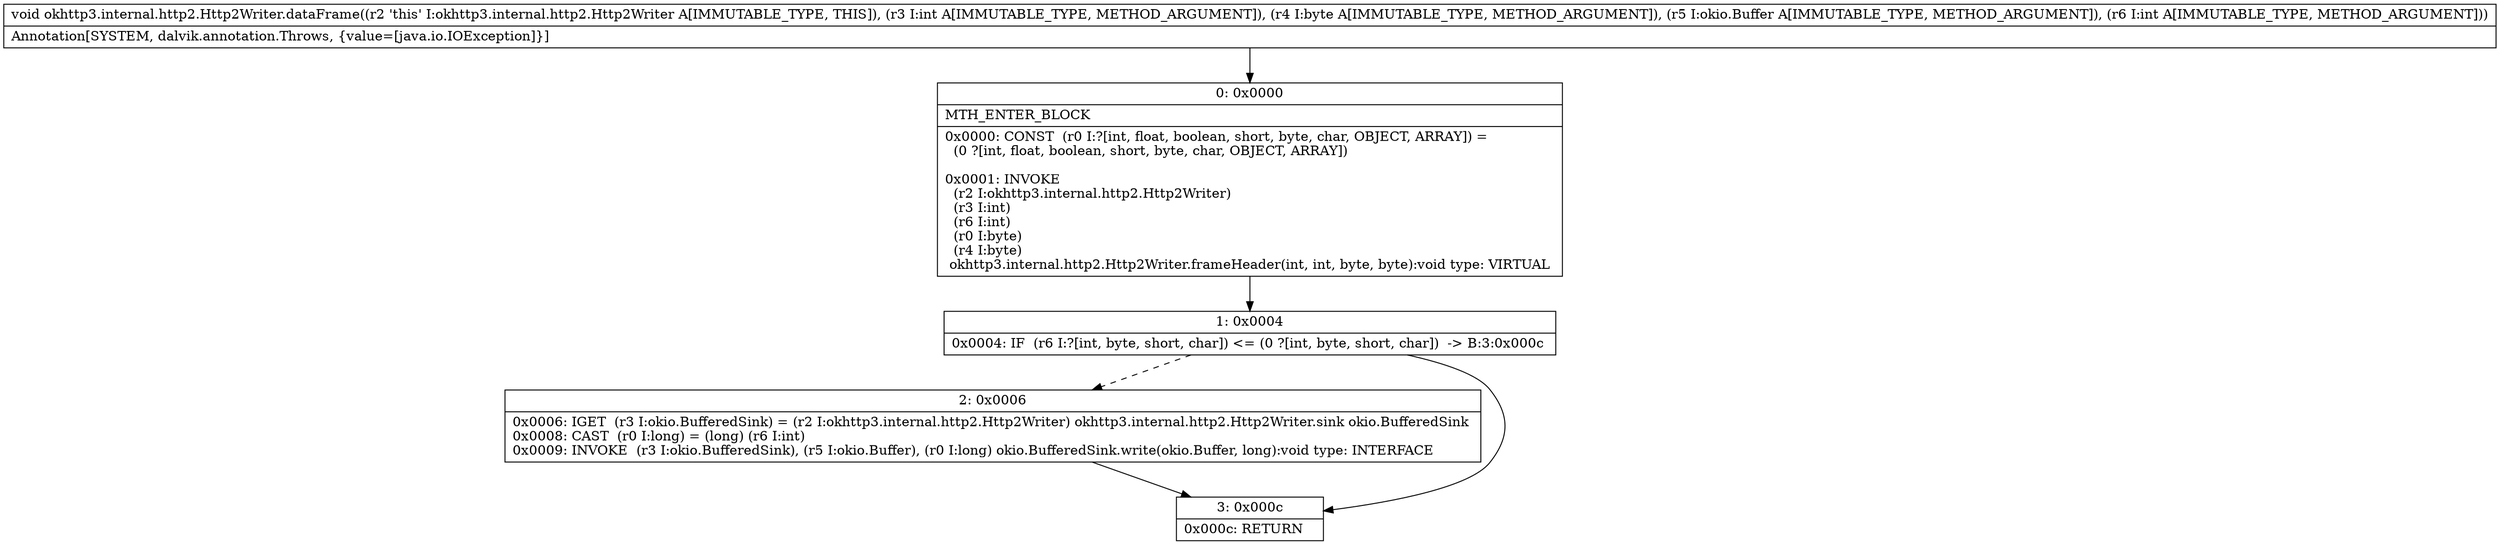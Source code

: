 digraph "CFG forokhttp3.internal.http2.Http2Writer.dataFrame(IBLokio\/Buffer;I)V" {
Node_0 [shape=record,label="{0\:\ 0x0000|MTH_ENTER_BLOCK\l|0x0000: CONST  (r0 I:?[int, float, boolean, short, byte, char, OBJECT, ARRAY]) = \l  (0 ?[int, float, boolean, short, byte, char, OBJECT, ARRAY])\l \l0x0001: INVOKE  \l  (r2 I:okhttp3.internal.http2.Http2Writer)\l  (r3 I:int)\l  (r6 I:int)\l  (r0 I:byte)\l  (r4 I:byte)\l okhttp3.internal.http2.Http2Writer.frameHeader(int, int, byte, byte):void type: VIRTUAL \l}"];
Node_1 [shape=record,label="{1\:\ 0x0004|0x0004: IF  (r6 I:?[int, byte, short, char]) \<= (0 ?[int, byte, short, char])  \-\> B:3:0x000c \l}"];
Node_2 [shape=record,label="{2\:\ 0x0006|0x0006: IGET  (r3 I:okio.BufferedSink) = (r2 I:okhttp3.internal.http2.Http2Writer) okhttp3.internal.http2.Http2Writer.sink okio.BufferedSink \l0x0008: CAST  (r0 I:long) = (long) (r6 I:int) \l0x0009: INVOKE  (r3 I:okio.BufferedSink), (r5 I:okio.Buffer), (r0 I:long) okio.BufferedSink.write(okio.Buffer, long):void type: INTERFACE \l}"];
Node_3 [shape=record,label="{3\:\ 0x000c|0x000c: RETURN   \l}"];
MethodNode[shape=record,label="{void okhttp3.internal.http2.Http2Writer.dataFrame((r2 'this' I:okhttp3.internal.http2.Http2Writer A[IMMUTABLE_TYPE, THIS]), (r3 I:int A[IMMUTABLE_TYPE, METHOD_ARGUMENT]), (r4 I:byte A[IMMUTABLE_TYPE, METHOD_ARGUMENT]), (r5 I:okio.Buffer A[IMMUTABLE_TYPE, METHOD_ARGUMENT]), (r6 I:int A[IMMUTABLE_TYPE, METHOD_ARGUMENT]))  | Annotation[SYSTEM, dalvik.annotation.Throws, \{value=[java.io.IOException]\}]\l}"];
MethodNode -> Node_0;
Node_0 -> Node_1;
Node_1 -> Node_2[style=dashed];
Node_1 -> Node_3;
Node_2 -> Node_3;
}

